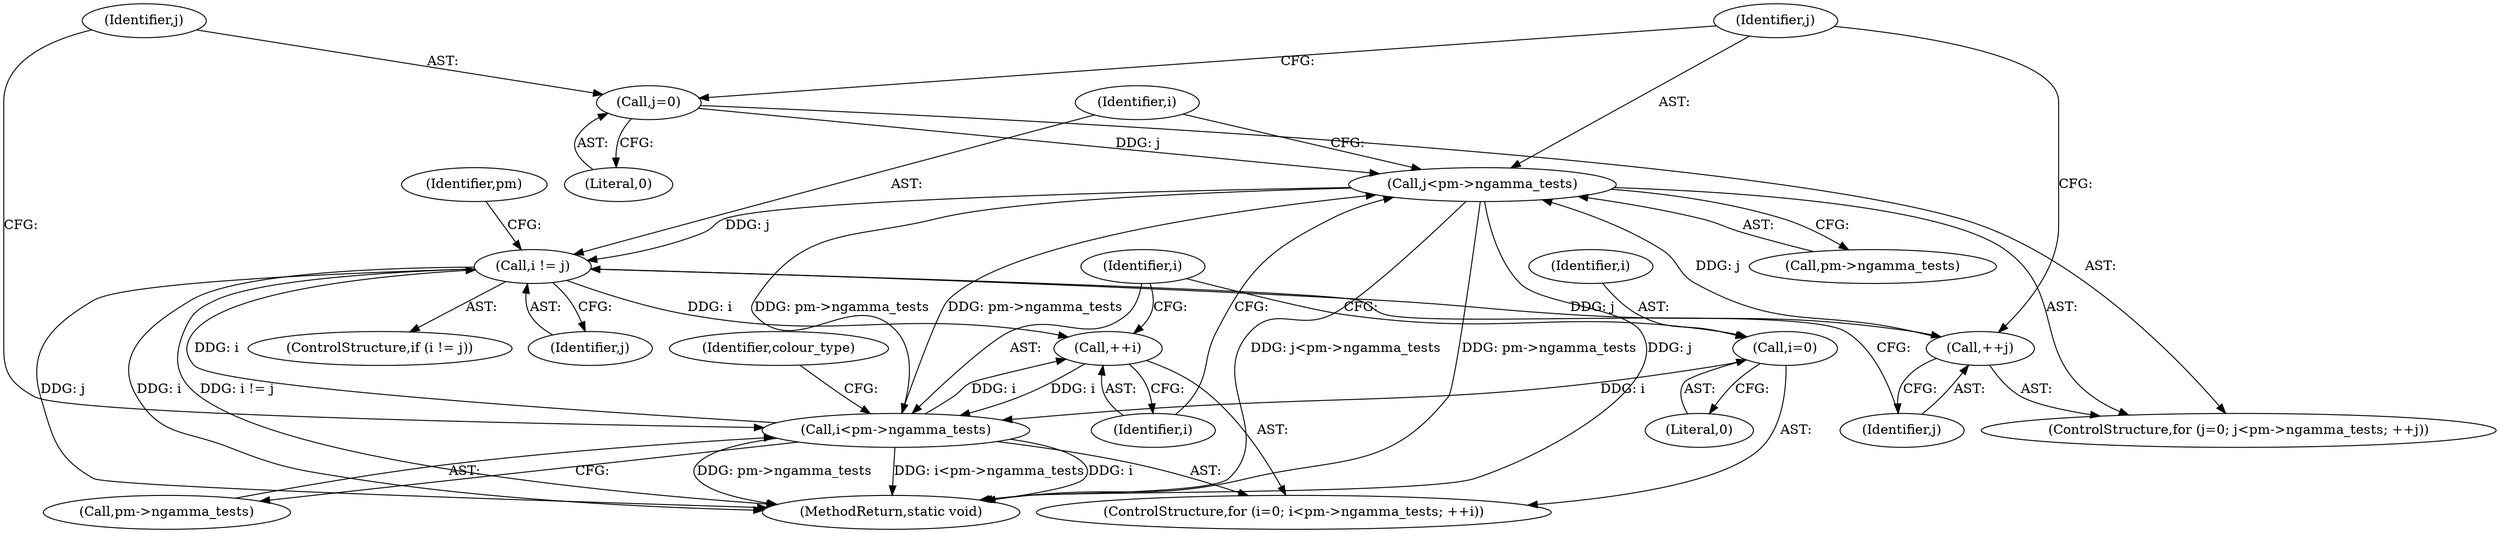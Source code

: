digraph "0_Android_9d4853418ab2f754c2b63e091c29c5529b8b86ca_114@pointer" {
"1000187" [label="(Call,j<pm->ngamma_tests)"];
"1000184" [label="(Call,j=0)"];
"1000192" [label="(Call,++j)"];
"1000195" [label="(Call,i != j)"];
"1000174" [label="(Call,i<pm->ngamma_tests)"];
"1000171" [label="(Call,i=0)"];
"1000179" [label="(Call,++i)"];
"1000187" [label="(Call,j<pm->ngamma_tests)"];
"1000183" [label="(ControlStructure,for (j=0; j<pm->ngamma_tests; ++j))"];
"1000192" [label="(Call,++j)"];
"1000174" [label="(Call,i<pm->ngamma_tests)"];
"1000185" [label="(Identifier,j)"];
"1000172" [label="(Identifier,i)"];
"1000187" [label="(Call,j<pm->ngamma_tests)"];
"1000194" [label="(ControlStructure,if (i != j))"];
"1000175" [label="(Identifier,i)"];
"1000200" [label="(Identifier,pm)"];
"1000193" [label="(Identifier,j)"];
"1000197" [label="(Identifier,j)"];
"1000179" [label="(Call,++i)"];
"1000195" [label="(Call,i != j)"];
"1000188" [label="(Identifier,j)"];
"1000171" [label="(Call,i=0)"];
"1000135" [label="(Identifier,colour_type)"];
"1000189" [label="(Call,pm->ngamma_tests)"];
"1000173" [label="(Literal,0)"];
"1000170" [label="(ControlStructure,for (i=0; i<pm->ngamma_tests; ++i))"];
"1000186" [label="(Literal,0)"];
"1000176" [label="(Call,pm->ngamma_tests)"];
"1000180" [label="(Identifier,i)"];
"1000196" [label="(Identifier,i)"];
"1000228" [label="(MethodReturn,static void)"];
"1000184" [label="(Call,j=0)"];
"1000187" -> "1000183"  [label="AST: "];
"1000187" -> "1000189"  [label="CFG: "];
"1000188" -> "1000187"  [label="AST: "];
"1000189" -> "1000187"  [label="AST: "];
"1000196" -> "1000187"  [label="CFG: "];
"1000180" -> "1000187"  [label="CFG: "];
"1000187" -> "1000228"  [label="DDG: j"];
"1000187" -> "1000228"  [label="DDG: j<pm->ngamma_tests"];
"1000187" -> "1000228"  [label="DDG: pm->ngamma_tests"];
"1000187" -> "1000174"  [label="DDG: pm->ngamma_tests"];
"1000184" -> "1000187"  [label="DDG: j"];
"1000192" -> "1000187"  [label="DDG: j"];
"1000174" -> "1000187"  [label="DDG: pm->ngamma_tests"];
"1000187" -> "1000195"  [label="DDG: j"];
"1000184" -> "1000183"  [label="AST: "];
"1000184" -> "1000186"  [label="CFG: "];
"1000185" -> "1000184"  [label="AST: "];
"1000186" -> "1000184"  [label="AST: "];
"1000188" -> "1000184"  [label="CFG: "];
"1000192" -> "1000183"  [label="AST: "];
"1000192" -> "1000193"  [label="CFG: "];
"1000193" -> "1000192"  [label="AST: "];
"1000188" -> "1000192"  [label="CFG: "];
"1000195" -> "1000192"  [label="DDG: j"];
"1000195" -> "1000194"  [label="AST: "];
"1000195" -> "1000197"  [label="CFG: "];
"1000196" -> "1000195"  [label="AST: "];
"1000197" -> "1000195"  [label="AST: "];
"1000200" -> "1000195"  [label="CFG: "];
"1000193" -> "1000195"  [label="CFG: "];
"1000195" -> "1000228"  [label="DDG: i != j"];
"1000195" -> "1000228"  [label="DDG: j"];
"1000195" -> "1000228"  [label="DDG: i"];
"1000195" -> "1000179"  [label="DDG: i"];
"1000174" -> "1000195"  [label="DDG: i"];
"1000174" -> "1000170"  [label="AST: "];
"1000174" -> "1000176"  [label="CFG: "];
"1000175" -> "1000174"  [label="AST: "];
"1000176" -> "1000174"  [label="AST: "];
"1000135" -> "1000174"  [label="CFG: "];
"1000185" -> "1000174"  [label="CFG: "];
"1000174" -> "1000228"  [label="DDG: pm->ngamma_tests"];
"1000174" -> "1000228"  [label="DDG: i<pm->ngamma_tests"];
"1000174" -> "1000228"  [label="DDG: i"];
"1000171" -> "1000174"  [label="DDG: i"];
"1000179" -> "1000174"  [label="DDG: i"];
"1000174" -> "1000179"  [label="DDG: i"];
"1000171" -> "1000170"  [label="AST: "];
"1000171" -> "1000173"  [label="CFG: "];
"1000172" -> "1000171"  [label="AST: "];
"1000173" -> "1000171"  [label="AST: "];
"1000175" -> "1000171"  [label="CFG: "];
"1000179" -> "1000170"  [label="AST: "];
"1000179" -> "1000180"  [label="CFG: "];
"1000180" -> "1000179"  [label="AST: "];
"1000175" -> "1000179"  [label="CFG: "];
}
